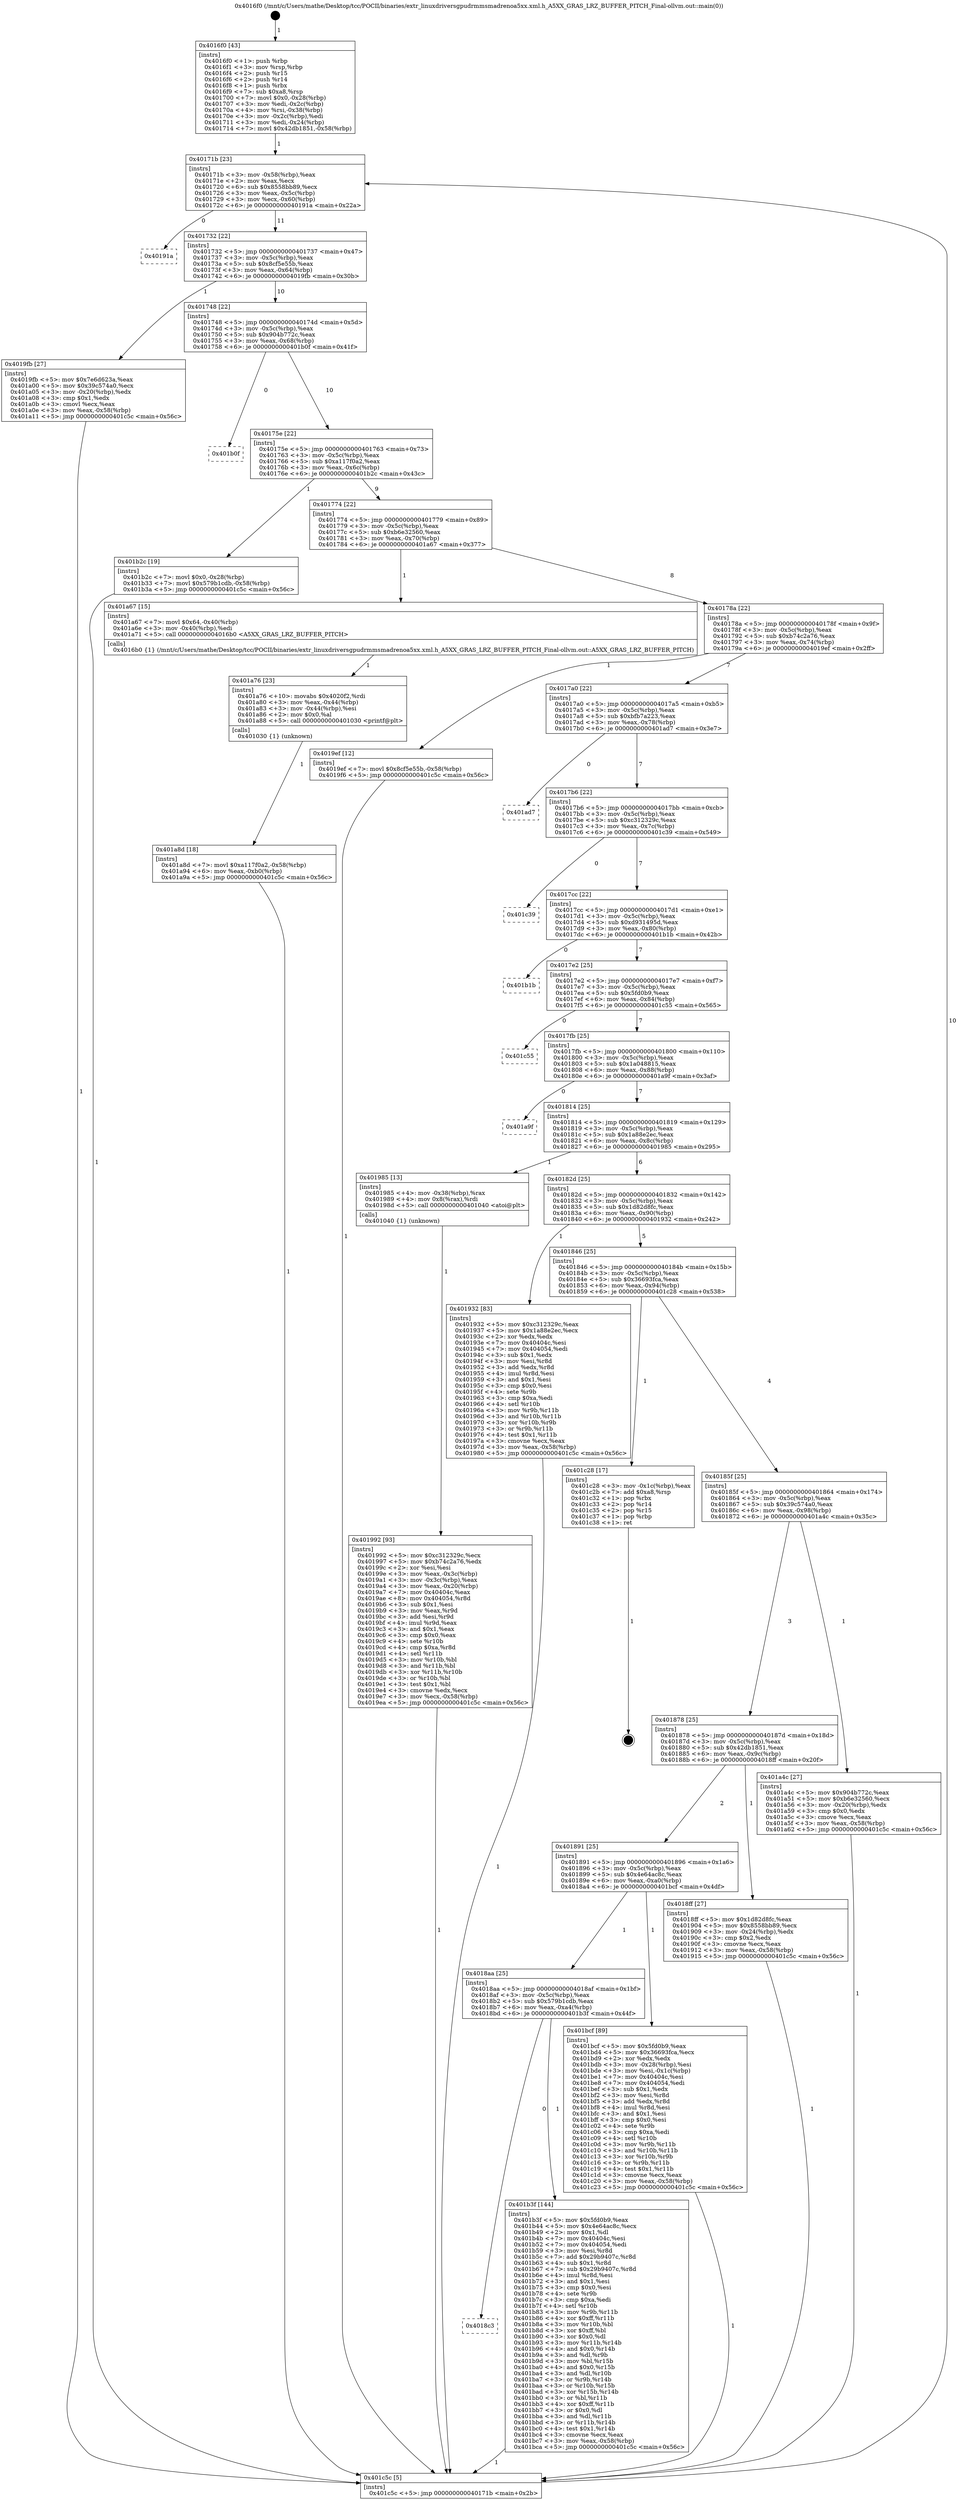digraph "0x4016f0" {
  label = "0x4016f0 (/mnt/c/Users/mathe/Desktop/tcc/POCII/binaries/extr_linuxdriversgpudrmmsmadrenoa5xx.xml.h_A5XX_GRAS_LRZ_BUFFER_PITCH_Final-ollvm.out::main(0))"
  labelloc = "t"
  node[shape=record]

  Entry [label="",width=0.3,height=0.3,shape=circle,fillcolor=black,style=filled]
  "0x40171b" [label="{
     0x40171b [23]\l
     | [instrs]\l
     &nbsp;&nbsp;0x40171b \<+3\>: mov -0x58(%rbp),%eax\l
     &nbsp;&nbsp;0x40171e \<+2\>: mov %eax,%ecx\l
     &nbsp;&nbsp;0x401720 \<+6\>: sub $0x8558bb89,%ecx\l
     &nbsp;&nbsp;0x401726 \<+3\>: mov %eax,-0x5c(%rbp)\l
     &nbsp;&nbsp;0x401729 \<+3\>: mov %ecx,-0x60(%rbp)\l
     &nbsp;&nbsp;0x40172c \<+6\>: je 000000000040191a \<main+0x22a\>\l
  }"]
  "0x40191a" [label="{
     0x40191a\l
  }", style=dashed]
  "0x401732" [label="{
     0x401732 [22]\l
     | [instrs]\l
     &nbsp;&nbsp;0x401732 \<+5\>: jmp 0000000000401737 \<main+0x47\>\l
     &nbsp;&nbsp;0x401737 \<+3\>: mov -0x5c(%rbp),%eax\l
     &nbsp;&nbsp;0x40173a \<+5\>: sub $0x8cf5e55b,%eax\l
     &nbsp;&nbsp;0x40173f \<+3\>: mov %eax,-0x64(%rbp)\l
     &nbsp;&nbsp;0x401742 \<+6\>: je 00000000004019fb \<main+0x30b\>\l
  }"]
  Exit [label="",width=0.3,height=0.3,shape=circle,fillcolor=black,style=filled,peripheries=2]
  "0x4019fb" [label="{
     0x4019fb [27]\l
     | [instrs]\l
     &nbsp;&nbsp;0x4019fb \<+5\>: mov $0x7e6d623a,%eax\l
     &nbsp;&nbsp;0x401a00 \<+5\>: mov $0x39c574a0,%ecx\l
     &nbsp;&nbsp;0x401a05 \<+3\>: mov -0x20(%rbp),%edx\l
     &nbsp;&nbsp;0x401a08 \<+3\>: cmp $0x1,%edx\l
     &nbsp;&nbsp;0x401a0b \<+3\>: cmovl %ecx,%eax\l
     &nbsp;&nbsp;0x401a0e \<+3\>: mov %eax,-0x58(%rbp)\l
     &nbsp;&nbsp;0x401a11 \<+5\>: jmp 0000000000401c5c \<main+0x56c\>\l
  }"]
  "0x401748" [label="{
     0x401748 [22]\l
     | [instrs]\l
     &nbsp;&nbsp;0x401748 \<+5\>: jmp 000000000040174d \<main+0x5d\>\l
     &nbsp;&nbsp;0x40174d \<+3\>: mov -0x5c(%rbp),%eax\l
     &nbsp;&nbsp;0x401750 \<+5\>: sub $0x904b772c,%eax\l
     &nbsp;&nbsp;0x401755 \<+3\>: mov %eax,-0x68(%rbp)\l
     &nbsp;&nbsp;0x401758 \<+6\>: je 0000000000401b0f \<main+0x41f\>\l
  }"]
  "0x4018c3" [label="{
     0x4018c3\l
  }", style=dashed]
  "0x401b0f" [label="{
     0x401b0f\l
  }", style=dashed]
  "0x40175e" [label="{
     0x40175e [22]\l
     | [instrs]\l
     &nbsp;&nbsp;0x40175e \<+5\>: jmp 0000000000401763 \<main+0x73\>\l
     &nbsp;&nbsp;0x401763 \<+3\>: mov -0x5c(%rbp),%eax\l
     &nbsp;&nbsp;0x401766 \<+5\>: sub $0xa117f0a2,%eax\l
     &nbsp;&nbsp;0x40176b \<+3\>: mov %eax,-0x6c(%rbp)\l
     &nbsp;&nbsp;0x40176e \<+6\>: je 0000000000401b2c \<main+0x43c\>\l
  }"]
  "0x401b3f" [label="{
     0x401b3f [144]\l
     | [instrs]\l
     &nbsp;&nbsp;0x401b3f \<+5\>: mov $0x5fd0b9,%eax\l
     &nbsp;&nbsp;0x401b44 \<+5\>: mov $0x4e64ac8c,%ecx\l
     &nbsp;&nbsp;0x401b49 \<+2\>: mov $0x1,%dl\l
     &nbsp;&nbsp;0x401b4b \<+7\>: mov 0x40404c,%esi\l
     &nbsp;&nbsp;0x401b52 \<+7\>: mov 0x404054,%edi\l
     &nbsp;&nbsp;0x401b59 \<+3\>: mov %esi,%r8d\l
     &nbsp;&nbsp;0x401b5c \<+7\>: add $0x29b9407c,%r8d\l
     &nbsp;&nbsp;0x401b63 \<+4\>: sub $0x1,%r8d\l
     &nbsp;&nbsp;0x401b67 \<+7\>: sub $0x29b9407c,%r8d\l
     &nbsp;&nbsp;0x401b6e \<+4\>: imul %r8d,%esi\l
     &nbsp;&nbsp;0x401b72 \<+3\>: and $0x1,%esi\l
     &nbsp;&nbsp;0x401b75 \<+3\>: cmp $0x0,%esi\l
     &nbsp;&nbsp;0x401b78 \<+4\>: sete %r9b\l
     &nbsp;&nbsp;0x401b7c \<+3\>: cmp $0xa,%edi\l
     &nbsp;&nbsp;0x401b7f \<+4\>: setl %r10b\l
     &nbsp;&nbsp;0x401b83 \<+3\>: mov %r9b,%r11b\l
     &nbsp;&nbsp;0x401b86 \<+4\>: xor $0xff,%r11b\l
     &nbsp;&nbsp;0x401b8a \<+3\>: mov %r10b,%bl\l
     &nbsp;&nbsp;0x401b8d \<+3\>: xor $0xff,%bl\l
     &nbsp;&nbsp;0x401b90 \<+3\>: xor $0x0,%dl\l
     &nbsp;&nbsp;0x401b93 \<+3\>: mov %r11b,%r14b\l
     &nbsp;&nbsp;0x401b96 \<+4\>: and $0x0,%r14b\l
     &nbsp;&nbsp;0x401b9a \<+3\>: and %dl,%r9b\l
     &nbsp;&nbsp;0x401b9d \<+3\>: mov %bl,%r15b\l
     &nbsp;&nbsp;0x401ba0 \<+4\>: and $0x0,%r15b\l
     &nbsp;&nbsp;0x401ba4 \<+3\>: and %dl,%r10b\l
     &nbsp;&nbsp;0x401ba7 \<+3\>: or %r9b,%r14b\l
     &nbsp;&nbsp;0x401baa \<+3\>: or %r10b,%r15b\l
     &nbsp;&nbsp;0x401bad \<+3\>: xor %r15b,%r14b\l
     &nbsp;&nbsp;0x401bb0 \<+3\>: or %bl,%r11b\l
     &nbsp;&nbsp;0x401bb3 \<+4\>: xor $0xff,%r11b\l
     &nbsp;&nbsp;0x401bb7 \<+3\>: or $0x0,%dl\l
     &nbsp;&nbsp;0x401bba \<+3\>: and %dl,%r11b\l
     &nbsp;&nbsp;0x401bbd \<+3\>: or %r11b,%r14b\l
     &nbsp;&nbsp;0x401bc0 \<+4\>: test $0x1,%r14b\l
     &nbsp;&nbsp;0x401bc4 \<+3\>: cmovne %ecx,%eax\l
     &nbsp;&nbsp;0x401bc7 \<+3\>: mov %eax,-0x58(%rbp)\l
     &nbsp;&nbsp;0x401bca \<+5\>: jmp 0000000000401c5c \<main+0x56c\>\l
  }"]
  "0x401b2c" [label="{
     0x401b2c [19]\l
     | [instrs]\l
     &nbsp;&nbsp;0x401b2c \<+7\>: movl $0x0,-0x28(%rbp)\l
     &nbsp;&nbsp;0x401b33 \<+7\>: movl $0x579b1cdb,-0x58(%rbp)\l
     &nbsp;&nbsp;0x401b3a \<+5\>: jmp 0000000000401c5c \<main+0x56c\>\l
  }"]
  "0x401774" [label="{
     0x401774 [22]\l
     | [instrs]\l
     &nbsp;&nbsp;0x401774 \<+5\>: jmp 0000000000401779 \<main+0x89\>\l
     &nbsp;&nbsp;0x401779 \<+3\>: mov -0x5c(%rbp),%eax\l
     &nbsp;&nbsp;0x40177c \<+5\>: sub $0xb6e32560,%eax\l
     &nbsp;&nbsp;0x401781 \<+3\>: mov %eax,-0x70(%rbp)\l
     &nbsp;&nbsp;0x401784 \<+6\>: je 0000000000401a67 \<main+0x377\>\l
  }"]
  "0x4018aa" [label="{
     0x4018aa [25]\l
     | [instrs]\l
     &nbsp;&nbsp;0x4018aa \<+5\>: jmp 00000000004018af \<main+0x1bf\>\l
     &nbsp;&nbsp;0x4018af \<+3\>: mov -0x5c(%rbp),%eax\l
     &nbsp;&nbsp;0x4018b2 \<+5\>: sub $0x579b1cdb,%eax\l
     &nbsp;&nbsp;0x4018b7 \<+6\>: mov %eax,-0xa4(%rbp)\l
     &nbsp;&nbsp;0x4018bd \<+6\>: je 0000000000401b3f \<main+0x44f\>\l
  }"]
  "0x401a67" [label="{
     0x401a67 [15]\l
     | [instrs]\l
     &nbsp;&nbsp;0x401a67 \<+7\>: movl $0x64,-0x40(%rbp)\l
     &nbsp;&nbsp;0x401a6e \<+3\>: mov -0x40(%rbp),%edi\l
     &nbsp;&nbsp;0x401a71 \<+5\>: call 00000000004016b0 \<A5XX_GRAS_LRZ_BUFFER_PITCH\>\l
     | [calls]\l
     &nbsp;&nbsp;0x4016b0 \{1\} (/mnt/c/Users/mathe/Desktop/tcc/POCII/binaries/extr_linuxdriversgpudrmmsmadrenoa5xx.xml.h_A5XX_GRAS_LRZ_BUFFER_PITCH_Final-ollvm.out::A5XX_GRAS_LRZ_BUFFER_PITCH)\l
  }"]
  "0x40178a" [label="{
     0x40178a [22]\l
     | [instrs]\l
     &nbsp;&nbsp;0x40178a \<+5\>: jmp 000000000040178f \<main+0x9f\>\l
     &nbsp;&nbsp;0x40178f \<+3\>: mov -0x5c(%rbp),%eax\l
     &nbsp;&nbsp;0x401792 \<+5\>: sub $0xb74c2a76,%eax\l
     &nbsp;&nbsp;0x401797 \<+3\>: mov %eax,-0x74(%rbp)\l
     &nbsp;&nbsp;0x40179a \<+6\>: je 00000000004019ef \<main+0x2ff\>\l
  }"]
  "0x401bcf" [label="{
     0x401bcf [89]\l
     | [instrs]\l
     &nbsp;&nbsp;0x401bcf \<+5\>: mov $0x5fd0b9,%eax\l
     &nbsp;&nbsp;0x401bd4 \<+5\>: mov $0x36693fca,%ecx\l
     &nbsp;&nbsp;0x401bd9 \<+2\>: xor %edx,%edx\l
     &nbsp;&nbsp;0x401bdb \<+3\>: mov -0x28(%rbp),%esi\l
     &nbsp;&nbsp;0x401bde \<+3\>: mov %esi,-0x1c(%rbp)\l
     &nbsp;&nbsp;0x401be1 \<+7\>: mov 0x40404c,%esi\l
     &nbsp;&nbsp;0x401be8 \<+7\>: mov 0x404054,%edi\l
     &nbsp;&nbsp;0x401bef \<+3\>: sub $0x1,%edx\l
     &nbsp;&nbsp;0x401bf2 \<+3\>: mov %esi,%r8d\l
     &nbsp;&nbsp;0x401bf5 \<+3\>: add %edx,%r8d\l
     &nbsp;&nbsp;0x401bf8 \<+4\>: imul %r8d,%esi\l
     &nbsp;&nbsp;0x401bfc \<+3\>: and $0x1,%esi\l
     &nbsp;&nbsp;0x401bff \<+3\>: cmp $0x0,%esi\l
     &nbsp;&nbsp;0x401c02 \<+4\>: sete %r9b\l
     &nbsp;&nbsp;0x401c06 \<+3\>: cmp $0xa,%edi\l
     &nbsp;&nbsp;0x401c09 \<+4\>: setl %r10b\l
     &nbsp;&nbsp;0x401c0d \<+3\>: mov %r9b,%r11b\l
     &nbsp;&nbsp;0x401c10 \<+3\>: and %r10b,%r11b\l
     &nbsp;&nbsp;0x401c13 \<+3\>: xor %r10b,%r9b\l
     &nbsp;&nbsp;0x401c16 \<+3\>: or %r9b,%r11b\l
     &nbsp;&nbsp;0x401c19 \<+4\>: test $0x1,%r11b\l
     &nbsp;&nbsp;0x401c1d \<+3\>: cmovne %ecx,%eax\l
     &nbsp;&nbsp;0x401c20 \<+3\>: mov %eax,-0x58(%rbp)\l
     &nbsp;&nbsp;0x401c23 \<+5\>: jmp 0000000000401c5c \<main+0x56c\>\l
  }"]
  "0x4019ef" [label="{
     0x4019ef [12]\l
     | [instrs]\l
     &nbsp;&nbsp;0x4019ef \<+7\>: movl $0x8cf5e55b,-0x58(%rbp)\l
     &nbsp;&nbsp;0x4019f6 \<+5\>: jmp 0000000000401c5c \<main+0x56c\>\l
  }"]
  "0x4017a0" [label="{
     0x4017a0 [22]\l
     | [instrs]\l
     &nbsp;&nbsp;0x4017a0 \<+5\>: jmp 00000000004017a5 \<main+0xb5\>\l
     &nbsp;&nbsp;0x4017a5 \<+3\>: mov -0x5c(%rbp),%eax\l
     &nbsp;&nbsp;0x4017a8 \<+5\>: sub $0xbfb7a223,%eax\l
     &nbsp;&nbsp;0x4017ad \<+3\>: mov %eax,-0x78(%rbp)\l
     &nbsp;&nbsp;0x4017b0 \<+6\>: je 0000000000401ad7 \<main+0x3e7\>\l
  }"]
  "0x401a8d" [label="{
     0x401a8d [18]\l
     | [instrs]\l
     &nbsp;&nbsp;0x401a8d \<+7\>: movl $0xa117f0a2,-0x58(%rbp)\l
     &nbsp;&nbsp;0x401a94 \<+6\>: mov %eax,-0xb0(%rbp)\l
     &nbsp;&nbsp;0x401a9a \<+5\>: jmp 0000000000401c5c \<main+0x56c\>\l
  }"]
  "0x401ad7" [label="{
     0x401ad7\l
  }", style=dashed]
  "0x4017b6" [label="{
     0x4017b6 [22]\l
     | [instrs]\l
     &nbsp;&nbsp;0x4017b6 \<+5\>: jmp 00000000004017bb \<main+0xcb\>\l
     &nbsp;&nbsp;0x4017bb \<+3\>: mov -0x5c(%rbp),%eax\l
     &nbsp;&nbsp;0x4017be \<+5\>: sub $0xc312329c,%eax\l
     &nbsp;&nbsp;0x4017c3 \<+3\>: mov %eax,-0x7c(%rbp)\l
     &nbsp;&nbsp;0x4017c6 \<+6\>: je 0000000000401c39 \<main+0x549\>\l
  }"]
  "0x401a76" [label="{
     0x401a76 [23]\l
     | [instrs]\l
     &nbsp;&nbsp;0x401a76 \<+10\>: movabs $0x4020f2,%rdi\l
     &nbsp;&nbsp;0x401a80 \<+3\>: mov %eax,-0x44(%rbp)\l
     &nbsp;&nbsp;0x401a83 \<+3\>: mov -0x44(%rbp),%esi\l
     &nbsp;&nbsp;0x401a86 \<+2\>: mov $0x0,%al\l
     &nbsp;&nbsp;0x401a88 \<+5\>: call 0000000000401030 \<printf@plt\>\l
     | [calls]\l
     &nbsp;&nbsp;0x401030 \{1\} (unknown)\l
  }"]
  "0x401c39" [label="{
     0x401c39\l
  }", style=dashed]
  "0x4017cc" [label="{
     0x4017cc [22]\l
     | [instrs]\l
     &nbsp;&nbsp;0x4017cc \<+5\>: jmp 00000000004017d1 \<main+0xe1\>\l
     &nbsp;&nbsp;0x4017d1 \<+3\>: mov -0x5c(%rbp),%eax\l
     &nbsp;&nbsp;0x4017d4 \<+5\>: sub $0xd931495d,%eax\l
     &nbsp;&nbsp;0x4017d9 \<+3\>: mov %eax,-0x80(%rbp)\l
     &nbsp;&nbsp;0x4017dc \<+6\>: je 0000000000401b1b \<main+0x42b\>\l
  }"]
  "0x401992" [label="{
     0x401992 [93]\l
     | [instrs]\l
     &nbsp;&nbsp;0x401992 \<+5\>: mov $0xc312329c,%ecx\l
     &nbsp;&nbsp;0x401997 \<+5\>: mov $0xb74c2a76,%edx\l
     &nbsp;&nbsp;0x40199c \<+2\>: xor %esi,%esi\l
     &nbsp;&nbsp;0x40199e \<+3\>: mov %eax,-0x3c(%rbp)\l
     &nbsp;&nbsp;0x4019a1 \<+3\>: mov -0x3c(%rbp),%eax\l
     &nbsp;&nbsp;0x4019a4 \<+3\>: mov %eax,-0x20(%rbp)\l
     &nbsp;&nbsp;0x4019a7 \<+7\>: mov 0x40404c,%eax\l
     &nbsp;&nbsp;0x4019ae \<+8\>: mov 0x404054,%r8d\l
     &nbsp;&nbsp;0x4019b6 \<+3\>: sub $0x1,%esi\l
     &nbsp;&nbsp;0x4019b9 \<+3\>: mov %eax,%r9d\l
     &nbsp;&nbsp;0x4019bc \<+3\>: add %esi,%r9d\l
     &nbsp;&nbsp;0x4019bf \<+4\>: imul %r9d,%eax\l
     &nbsp;&nbsp;0x4019c3 \<+3\>: and $0x1,%eax\l
     &nbsp;&nbsp;0x4019c6 \<+3\>: cmp $0x0,%eax\l
     &nbsp;&nbsp;0x4019c9 \<+4\>: sete %r10b\l
     &nbsp;&nbsp;0x4019cd \<+4\>: cmp $0xa,%r8d\l
     &nbsp;&nbsp;0x4019d1 \<+4\>: setl %r11b\l
     &nbsp;&nbsp;0x4019d5 \<+3\>: mov %r10b,%bl\l
     &nbsp;&nbsp;0x4019d8 \<+3\>: and %r11b,%bl\l
     &nbsp;&nbsp;0x4019db \<+3\>: xor %r11b,%r10b\l
     &nbsp;&nbsp;0x4019de \<+3\>: or %r10b,%bl\l
     &nbsp;&nbsp;0x4019e1 \<+3\>: test $0x1,%bl\l
     &nbsp;&nbsp;0x4019e4 \<+3\>: cmovne %edx,%ecx\l
     &nbsp;&nbsp;0x4019e7 \<+3\>: mov %ecx,-0x58(%rbp)\l
     &nbsp;&nbsp;0x4019ea \<+5\>: jmp 0000000000401c5c \<main+0x56c\>\l
  }"]
  "0x401b1b" [label="{
     0x401b1b\l
  }", style=dashed]
  "0x4017e2" [label="{
     0x4017e2 [25]\l
     | [instrs]\l
     &nbsp;&nbsp;0x4017e2 \<+5\>: jmp 00000000004017e7 \<main+0xf7\>\l
     &nbsp;&nbsp;0x4017e7 \<+3\>: mov -0x5c(%rbp),%eax\l
     &nbsp;&nbsp;0x4017ea \<+5\>: sub $0x5fd0b9,%eax\l
     &nbsp;&nbsp;0x4017ef \<+6\>: mov %eax,-0x84(%rbp)\l
     &nbsp;&nbsp;0x4017f5 \<+6\>: je 0000000000401c55 \<main+0x565\>\l
  }"]
  "0x4016f0" [label="{
     0x4016f0 [43]\l
     | [instrs]\l
     &nbsp;&nbsp;0x4016f0 \<+1\>: push %rbp\l
     &nbsp;&nbsp;0x4016f1 \<+3\>: mov %rsp,%rbp\l
     &nbsp;&nbsp;0x4016f4 \<+2\>: push %r15\l
     &nbsp;&nbsp;0x4016f6 \<+2\>: push %r14\l
     &nbsp;&nbsp;0x4016f8 \<+1\>: push %rbx\l
     &nbsp;&nbsp;0x4016f9 \<+7\>: sub $0xa8,%rsp\l
     &nbsp;&nbsp;0x401700 \<+7\>: movl $0x0,-0x28(%rbp)\l
     &nbsp;&nbsp;0x401707 \<+3\>: mov %edi,-0x2c(%rbp)\l
     &nbsp;&nbsp;0x40170a \<+4\>: mov %rsi,-0x38(%rbp)\l
     &nbsp;&nbsp;0x40170e \<+3\>: mov -0x2c(%rbp),%edi\l
     &nbsp;&nbsp;0x401711 \<+3\>: mov %edi,-0x24(%rbp)\l
     &nbsp;&nbsp;0x401714 \<+7\>: movl $0x42db1851,-0x58(%rbp)\l
  }"]
  "0x401c55" [label="{
     0x401c55\l
  }", style=dashed]
  "0x4017fb" [label="{
     0x4017fb [25]\l
     | [instrs]\l
     &nbsp;&nbsp;0x4017fb \<+5\>: jmp 0000000000401800 \<main+0x110\>\l
     &nbsp;&nbsp;0x401800 \<+3\>: mov -0x5c(%rbp),%eax\l
     &nbsp;&nbsp;0x401803 \<+5\>: sub $0x1a048815,%eax\l
     &nbsp;&nbsp;0x401808 \<+6\>: mov %eax,-0x88(%rbp)\l
     &nbsp;&nbsp;0x40180e \<+6\>: je 0000000000401a9f \<main+0x3af\>\l
  }"]
  "0x401c5c" [label="{
     0x401c5c [5]\l
     | [instrs]\l
     &nbsp;&nbsp;0x401c5c \<+5\>: jmp 000000000040171b \<main+0x2b\>\l
  }"]
  "0x401a9f" [label="{
     0x401a9f\l
  }", style=dashed]
  "0x401814" [label="{
     0x401814 [25]\l
     | [instrs]\l
     &nbsp;&nbsp;0x401814 \<+5\>: jmp 0000000000401819 \<main+0x129\>\l
     &nbsp;&nbsp;0x401819 \<+3\>: mov -0x5c(%rbp),%eax\l
     &nbsp;&nbsp;0x40181c \<+5\>: sub $0x1a88e2ec,%eax\l
     &nbsp;&nbsp;0x401821 \<+6\>: mov %eax,-0x8c(%rbp)\l
     &nbsp;&nbsp;0x401827 \<+6\>: je 0000000000401985 \<main+0x295\>\l
  }"]
  "0x401891" [label="{
     0x401891 [25]\l
     | [instrs]\l
     &nbsp;&nbsp;0x401891 \<+5\>: jmp 0000000000401896 \<main+0x1a6\>\l
     &nbsp;&nbsp;0x401896 \<+3\>: mov -0x5c(%rbp),%eax\l
     &nbsp;&nbsp;0x401899 \<+5\>: sub $0x4e64ac8c,%eax\l
     &nbsp;&nbsp;0x40189e \<+6\>: mov %eax,-0xa0(%rbp)\l
     &nbsp;&nbsp;0x4018a4 \<+6\>: je 0000000000401bcf \<main+0x4df\>\l
  }"]
  "0x401985" [label="{
     0x401985 [13]\l
     | [instrs]\l
     &nbsp;&nbsp;0x401985 \<+4\>: mov -0x38(%rbp),%rax\l
     &nbsp;&nbsp;0x401989 \<+4\>: mov 0x8(%rax),%rdi\l
     &nbsp;&nbsp;0x40198d \<+5\>: call 0000000000401040 \<atoi@plt\>\l
     | [calls]\l
     &nbsp;&nbsp;0x401040 \{1\} (unknown)\l
  }"]
  "0x40182d" [label="{
     0x40182d [25]\l
     | [instrs]\l
     &nbsp;&nbsp;0x40182d \<+5\>: jmp 0000000000401832 \<main+0x142\>\l
     &nbsp;&nbsp;0x401832 \<+3\>: mov -0x5c(%rbp),%eax\l
     &nbsp;&nbsp;0x401835 \<+5\>: sub $0x1d82d8fc,%eax\l
     &nbsp;&nbsp;0x40183a \<+6\>: mov %eax,-0x90(%rbp)\l
     &nbsp;&nbsp;0x401840 \<+6\>: je 0000000000401932 \<main+0x242\>\l
  }"]
  "0x4018ff" [label="{
     0x4018ff [27]\l
     | [instrs]\l
     &nbsp;&nbsp;0x4018ff \<+5\>: mov $0x1d82d8fc,%eax\l
     &nbsp;&nbsp;0x401904 \<+5\>: mov $0x8558bb89,%ecx\l
     &nbsp;&nbsp;0x401909 \<+3\>: mov -0x24(%rbp),%edx\l
     &nbsp;&nbsp;0x40190c \<+3\>: cmp $0x2,%edx\l
     &nbsp;&nbsp;0x40190f \<+3\>: cmovne %ecx,%eax\l
     &nbsp;&nbsp;0x401912 \<+3\>: mov %eax,-0x58(%rbp)\l
     &nbsp;&nbsp;0x401915 \<+5\>: jmp 0000000000401c5c \<main+0x56c\>\l
  }"]
  "0x401932" [label="{
     0x401932 [83]\l
     | [instrs]\l
     &nbsp;&nbsp;0x401932 \<+5\>: mov $0xc312329c,%eax\l
     &nbsp;&nbsp;0x401937 \<+5\>: mov $0x1a88e2ec,%ecx\l
     &nbsp;&nbsp;0x40193c \<+2\>: xor %edx,%edx\l
     &nbsp;&nbsp;0x40193e \<+7\>: mov 0x40404c,%esi\l
     &nbsp;&nbsp;0x401945 \<+7\>: mov 0x404054,%edi\l
     &nbsp;&nbsp;0x40194c \<+3\>: sub $0x1,%edx\l
     &nbsp;&nbsp;0x40194f \<+3\>: mov %esi,%r8d\l
     &nbsp;&nbsp;0x401952 \<+3\>: add %edx,%r8d\l
     &nbsp;&nbsp;0x401955 \<+4\>: imul %r8d,%esi\l
     &nbsp;&nbsp;0x401959 \<+3\>: and $0x1,%esi\l
     &nbsp;&nbsp;0x40195c \<+3\>: cmp $0x0,%esi\l
     &nbsp;&nbsp;0x40195f \<+4\>: sete %r9b\l
     &nbsp;&nbsp;0x401963 \<+3\>: cmp $0xa,%edi\l
     &nbsp;&nbsp;0x401966 \<+4\>: setl %r10b\l
     &nbsp;&nbsp;0x40196a \<+3\>: mov %r9b,%r11b\l
     &nbsp;&nbsp;0x40196d \<+3\>: and %r10b,%r11b\l
     &nbsp;&nbsp;0x401970 \<+3\>: xor %r10b,%r9b\l
     &nbsp;&nbsp;0x401973 \<+3\>: or %r9b,%r11b\l
     &nbsp;&nbsp;0x401976 \<+4\>: test $0x1,%r11b\l
     &nbsp;&nbsp;0x40197a \<+3\>: cmovne %ecx,%eax\l
     &nbsp;&nbsp;0x40197d \<+3\>: mov %eax,-0x58(%rbp)\l
     &nbsp;&nbsp;0x401980 \<+5\>: jmp 0000000000401c5c \<main+0x56c\>\l
  }"]
  "0x401846" [label="{
     0x401846 [25]\l
     | [instrs]\l
     &nbsp;&nbsp;0x401846 \<+5\>: jmp 000000000040184b \<main+0x15b\>\l
     &nbsp;&nbsp;0x40184b \<+3\>: mov -0x5c(%rbp),%eax\l
     &nbsp;&nbsp;0x40184e \<+5\>: sub $0x36693fca,%eax\l
     &nbsp;&nbsp;0x401853 \<+6\>: mov %eax,-0x94(%rbp)\l
     &nbsp;&nbsp;0x401859 \<+6\>: je 0000000000401c28 \<main+0x538\>\l
  }"]
  "0x401878" [label="{
     0x401878 [25]\l
     | [instrs]\l
     &nbsp;&nbsp;0x401878 \<+5\>: jmp 000000000040187d \<main+0x18d\>\l
     &nbsp;&nbsp;0x40187d \<+3\>: mov -0x5c(%rbp),%eax\l
     &nbsp;&nbsp;0x401880 \<+5\>: sub $0x42db1851,%eax\l
     &nbsp;&nbsp;0x401885 \<+6\>: mov %eax,-0x9c(%rbp)\l
     &nbsp;&nbsp;0x40188b \<+6\>: je 00000000004018ff \<main+0x20f\>\l
  }"]
  "0x401c28" [label="{
     0x401c28 [17]\l
     | [instrs]\l
     &nbsp;&nbsp;0x401c28 \<+3\>: mov -0x1c(%rbp),%eax\l
     &nbsp;&nbsp;0x401c2b \<+7\>: add $0xa8,%rsp\l
     &nbsp;&nbsp;0x401c32 \<+1\>: pop %rbx\l
     &nbsp;&nbsp;0x401c33 \<+2\>: pop %r14\l
     &nbsp;&nbsp;0x401c35 \<+2\>: pop %r15\l
     &nbsp;&nbsp;0x401c37 \<+1\>: pop %rbp\l
     &nbsp;&nbsp;0x401c38 \<+1\>: ret\l
  }"]
  "0x40185f" [label="{
     0x40185f [25]\l
     | [instrs]\l
     &nbsp;&nbsp;0x40185f \<+5\>: jmp 0000000000401864 \<main+0x174\>\l
     &nbsp;&nbsp;0x401864 \<+3\>: mov -0x5c(%rbp),%eax\l
     &nbsp;&nbsp;0x401867 \<+5\>: sub $0x39c574a0,%eax\l
     &nbsp;&nbsp;0x40186c \<+6\>: mov %eax,-0x98(%rbp)\l
     &nbsp;&nbsp;0x401872 \<+6\>: je 0000000000401a4c \<main+0x35c\>\l
  }"]
  "0x401a4c" [label="{
     0x401a4c [27]\l
     | [instrs]\l
     &nbsp;&nbsp;0x401a4c \<+5\>: mov $0x904b772c,%eax\l
     &nbsp;&nbsp;0x401a51 \<+5\>: mov $0xb6e32560,%ecx\l
     &nbsp;&nbsp;0x401a56 \<+3\>: mov -0x20(%rbp),%edx\l
     &nbsp;&nbsp;0x401a59 \<+3\>: cmp $0x0,%edx\l
     &nbsp;&nbsp;0x401a5c \<+3\>: cmove %ecx,%eax\l
     &nbsp;&nbsp;0x401a5f \<+3\>: mov %eax,-0x58(%rbp)\l
     &nbsp;&nbsp;0x401a62 \<+5\>: jmp 0000000000401c5c \<main+0x56c\>\l
  }"]
  Entry -> "0x4016f0" [label=" 1"]
  "0x40171b" -> "0x40191a" [label=" 0"]
  "0x40171b" -> "0x401732" [label=" 11"]
  "0x401c28" -> Exit [label=" 1"]
  "0x401732" -> "0x4019fb" [label=" 1"]
  "0x401732" -> "0x401748" [label=" 10"]
  "0x401bcf" -> "0x401c5c" [label=" 1"]
  "0x401748" -> "0x401b0f" [label=" 0"]
  "0x401748" -> "0x40175e" [label=" 10"]
  "0x401b3f" -> "0x401c5c" [label=" 1"]
  "0x40175e" -> "0x401b2c" [label=" 1"]
  "0x40175e" -> "0x401774" [label=" 9"]
  "0x4018aa" -> "0x4018c3" [label=" 0"]
  "0x401774" -> "0x401a67" [label=" 1"]
  "0x401774" -> "0x40178a" [label=" 8"]
  "0x4018aa" -> "0x401b3f" [label=" 1"]
  "0x40178a" -> "0x4019ef" [label=" 1"]
  "0x40178a" -> "0x4017a0" [label=" 7"]
  "0x401891" -> "0x4018aa" [label=" 1"]
  "0x4017a0" -> "0x401ad7" [label=" 0"]
  "0x4017a0" -> "0x4017b6" [label=" 7"]
  "0x401891" -> "0x401bcf" [label=" 1"]
  "0x4017b6" -> "0x401c39" [label=" 0"]
  "0x4017b6" -> "0x4017cc" [label=" 7"]
  "0x401b2c" -> "0x401c5c" [label=" 1"]
  "0x4017cc" -> "0x401b1b" [label=" 0"]
  "0x4017cc" -> "0x4017e2" [label=" 7"]
  "0x401a8d" -> "0x401c5c" [label=" 1"]
  "0x4017e2" -> "0x401c55" [label=" 0"]
  "0x4017e2" -> "0x4017fb" [label=" 7"]
  "0x401a76" -> "0x401a8d" [label=" 1"]
  "0x4017fb" -> "0x401a9f" [label=" 0"]
  "0x4017fb" -> "0x401814" [label=" 7"]
  "0x401a67" -> "0x401a76" [label=" 1"]
  "0x401814" -> "0x401985" [label=" 1"]
  "0x401814" -> "0x40182d" [label=" 6"]
  "0x401a4c" -> "0x401c5c" [label=" 1"]
  "0x40182d" -> "0x401932" [label=" 1"]
  "0x40182d" -> "0x401846" [label=" 5"]
  "0x4019fb" -> "0x401c5c" [label=" 1"]
  "0x401846" -> "0x401c28" [label=" 1"]
  "0x401846" -> "0x40185f" [label=" 4"]
  "0x401992" -> "0x401c5c" [label=" 1"]
  "0x40185f" -> "0x401a4c" [label=" 1"]
  "0x40185f" -> "0x401878" [label=" 3"]
  "0x4019ef" -> "0x401c5c" [label=" 1"]
  "0x401878" -> "0x4018ff" [label=" 1"]
  "0x401878" -> "0x401891" [label=" 2"]
  "0x4018ff" -> "0x401c5c" [label=" 1"]
  "0x4016f0" -> "0x40171b" [label=" 1"]
  "0x401c5c" -> "0x40171b" [label=" 10"]
  "0x401932" -> "0x401c5c" [label=" 1"]
  "0x401985" -> "0x401992" [label=" 1"]
}
